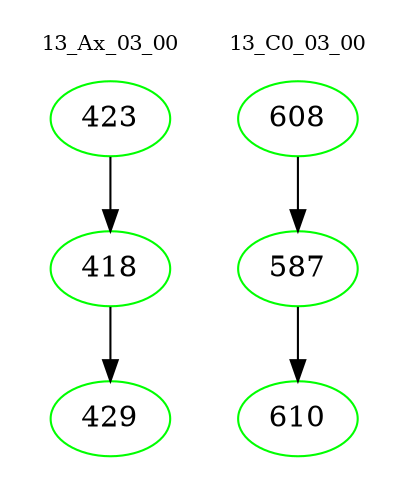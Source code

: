digraph{
subgraph cluster_0 {
color = white
label = "13_Ax_03_00";
fontsize=10;
T0_423 [label="423", color="green"]
T0_423 -> T0_418 [color="black"]
T0_418 [label="418", color="green"]
T0_418 -> T0_429 [color="black"]
T0_429 [label="429", color="green"]
}
subgraph cluster_1 {
color = white
label = "13_C0_03_00";
fontsize=10;
T1_608 [label="608", color="green"]
T1_608 -> T1_587 [color="black"]
T1_587 [label="587", color="green"]
T1_587 -> T1_610 [color="black"]
T1_610 [label="610", color="green"]
}
}
